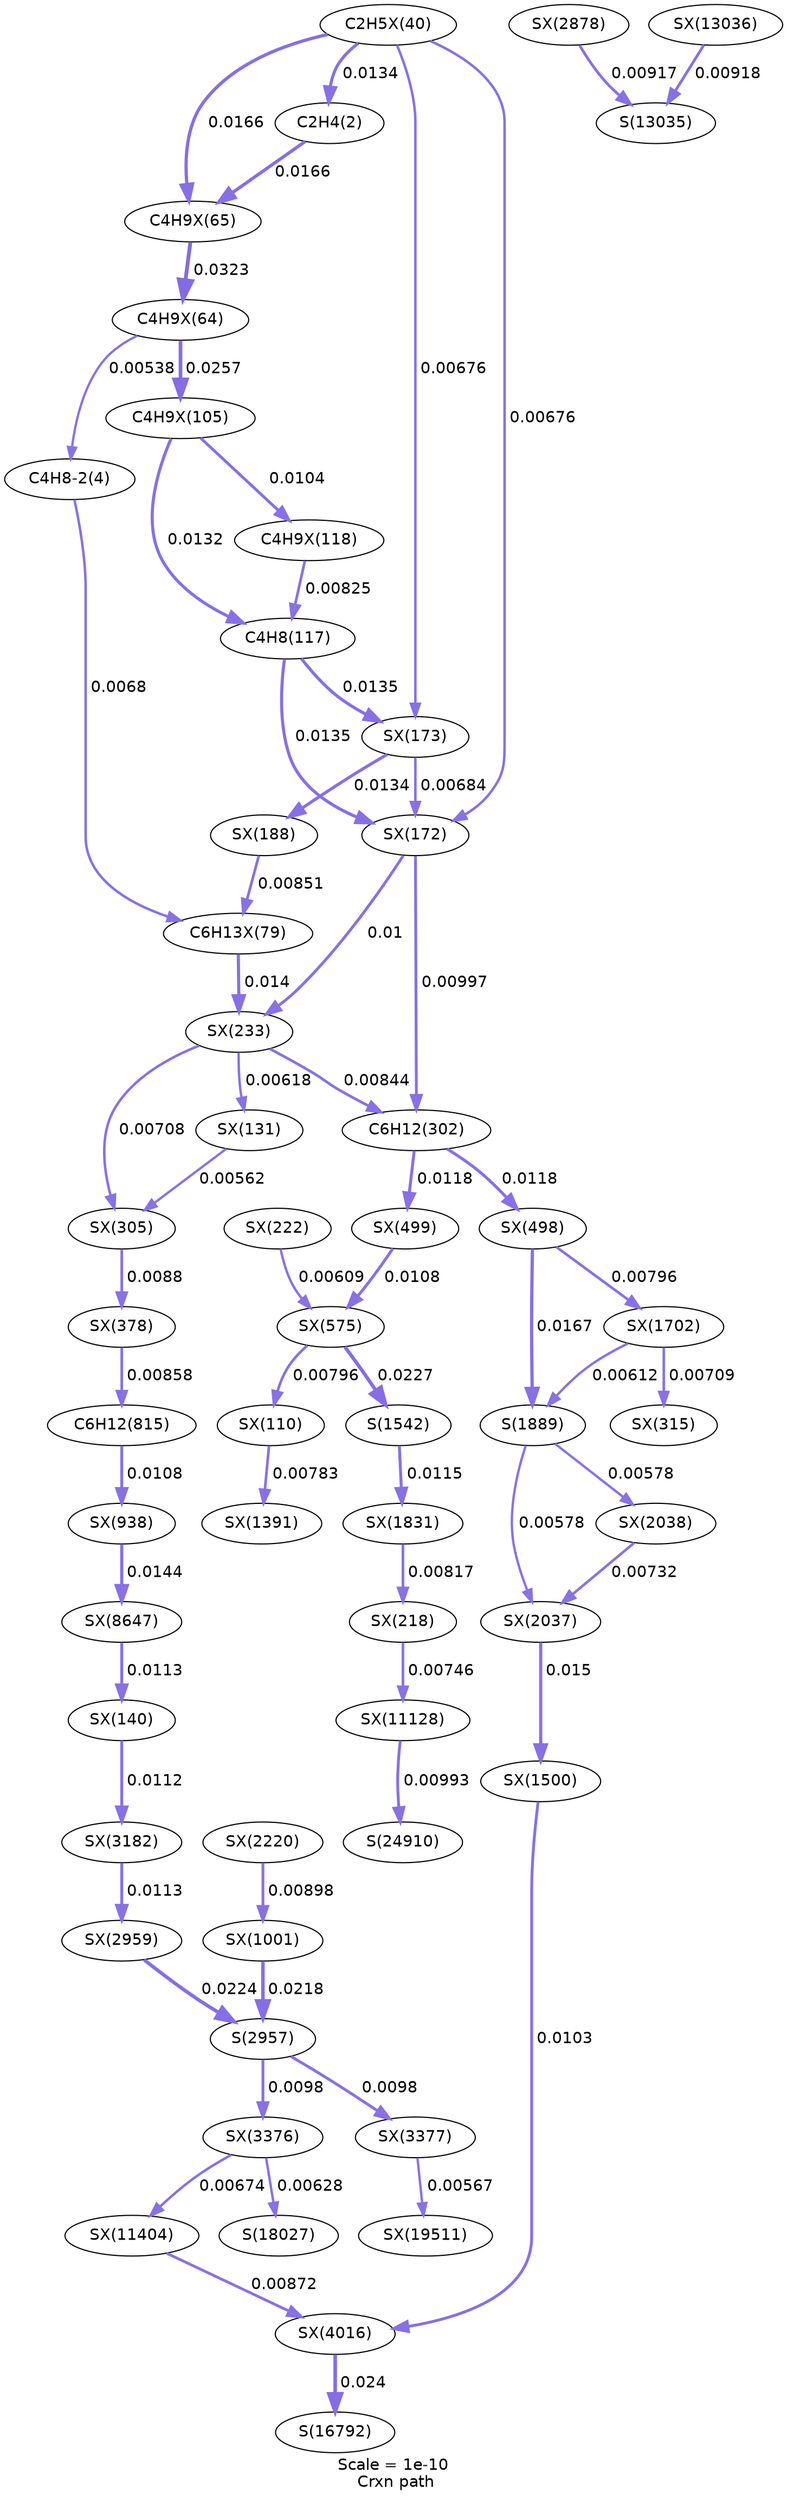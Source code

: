 digraph reaction_paths {
center=1;
s50 -> s5[fontname="Helvetica", style="setlinewidth(2.74)", arrowsize=1.37, color="0.7, 0.513, 0.9"
, label=" 0.0134"];
s5 -> s52[fontname="Helvetica", style="setlinewidth(2.9)", arrowsize=1.45, color="0.7, 0.517, 0.9"
, label=" 0.0166"];
s50 -> s52[fontname="Helvetica", style="setlinewidth(2.9)", arrowsize=1.45, color="0.7, 0.517, 0.9"
, label=" 0.0166"];
s50 -> s80[fontname="Helvetica", style="setlinewidth(2.23)", arrowsize=1.11, color="0.7, 0.507, 0.9"
, label=" 0.00676"];
s50 -> s79[fontname="Helvetica", style="setlinewidth(2.23)", arrowsize=1.11, color="0.7, 0.507, 0.9"
, label=" 0.00676"];
s52 -> s51[fontname="Helvetica", style="setlinewidth(3.41)", arrowsize=1.7, color="0.7, 0.532, 0.9"
, label=" 0.0323"];
s51 -> s7[fontname="Helvetica", style="setlinewidth(2.05)", arrowsize=1.03, color="0.7, 0.505, 0.9"
, label=" 0.00538"];
s51 -> s63[fontname="Helvetica", style="setlinewidth(3.24)", arrowsize=1.62, color="0.7, 0.526, 0.9"
, label=" 0.0257"];
s7 -> s57[fontname="Helvetica", style="setlinewidth(2.23)", arrowsize=1.12, color="0.7, 0.507, 0.9"
, label=" 0.0068"];
s63 -> s68[fontname="Helvetica", style="setlinewidth(2.55)", arrowsize=1.27, color="0.7, 0.51, 0.9"
, label=" 0.0104"];
s63 -> s9[fontname="Helvetica", style="setlinewidth(2.73)", arrowsize=1.37, color="0.7, 0.513, 0.9"
, label=" 0.0132"];
s68 -> s9[fontname="Helvetica", style="setlinewidth(2.38)", arrowsize=1.19, color="0.7, 0.508, 0.9"
, label=" 0.00825"];
s9 -> s80[fontname="Helvetica", style="setlinewidth(2.75)", arrowsize=1.38, color="0.7, 0.514, 0.9"
, label=" 0.0135"];
s9 -> s79[fontname="Helvetica", style="setlinewidth(2.75)", arrowsize=1.38, color="0.7, 0.514, 0.9"
, label=" 0.0135"];
s80 -> s88[fontname="Helvetica", style="setlinewidth(2.74)", arrowsize=1.37, color="0.7, 0.513, 0.9"
, label=" 0.0134"];
s80 -> s79[fontname="Helvetica", style="setlinewidth(2.24)", arrowsize=1.12, color="0.7, 0.507, 0.9"
, label=" 0.00684"];
s88 -> s57[fontname="Helvetica", style="setlinewidth(2.4)", arrowsize=1.2, color="0.7, 0.509, 0.9"
, label=" 0.00851"];
s57 -> s96[fontname="Helvetica", style="setlinewidth(2.78)", arrowsize=1.39, color="0.7, 0.514, 0.9"
, label=" 0.014"];
s96 -> s73[fontname="Helvetica", style="setlinewidth(2.16)", arrowsize=1.08, color="0.7, 0.506, 0.9"
, label=" 0.00618"];
s96 -> s102[fontname="Helvetica", style="setlinewidth(2.26)", arrowsize=1.13, color="0.7, 0.507, 0.9"
, label=" 0.00708"];
s79 -> s96[fontname="Helvetica", style="setlinewidth(2.53)", arrowsize=1.26, color="0.7, 0.51, 0.9"
, label=" 0.01"];
s96 -> s13[fontname="Helvetica", style="setlinewidth(2.39)", arrowsize=1.2, color="0.7, 0.508, 0.9"
, label=" 0.00844"];
s73 -> s102[fontname="Helvetica", style="setlinewidth(2.09)", arrowsize=1.04, color="0.7, 0.506, 0.9"
, label=" 0.00562"];
s102 -> s108[fontname="Helvetica", style="setlinewidth(2.43)", arrowsize=1.21, color="0.7, 0.509, 0.9"
, label=" 0.0088"];
s79 -> s13[fontname="Helvetica", style="setlinewidth(2.52)", arrowsize=1.26, color="0.7, 0.51, 0.9"
, label=" 0.00997"];
s13 -> s120[fontname="Helvetica", style="setlinewidth(2.65)", arrowsize=1.33, color="0.7, 0.512, 0.9"
, label=" 0.0118"];
s13 -> s119[fontname="Helvetica", style="setlinewidth(2.65)", arrowsize=1.33, color="0.7, 0.512, 0.9"
, label=" 0.0118"];
s108 -> s19[fontname="Helvetica", style="setlinewidth(2.41)", arrowsize=1.2, color="0.7, 0.509, 0.9"
, label=" 0.00858"];
s19 -> s132[fontname="Helvetica", style="setlinewidth(2.58)", arrowsize=1.29, color="0.7, 0.511, 0.9"
, label=" 0.0108"];
s120 -> s121[fontname="Helvetica", style="setlinewidth(2.58)", arrowsize=1.29, color="0.7, 0.511, 0.9"
, label=" 0.0108"];
s121 -> s67[fontname="Helvetica", style="setlinewidth(2.35)", arrowsize=1.18, color="0.7, 0.508, 0.9"
, label=" 0.00796"];
s94 -> s121[fontname="Helvetica", style="setlinewidth(2.15)", arrowsize=1.07, color="0.7, 0.506, 0.9"
, label=" 0.00609"];
s121 -> s21[fontname="Helvetica", style="setlinewidth(3.14)", arrowsize=1.57, color="0.7, 0.523, 0.9"
, label=" 0.0227"];
s67 -> s142[fontname="Helvetica", style="setlinewidth(2.34)", arrowsize=1.17, color="0.7, 0.508, 0.9"
, label=" 0.00783"];
s21 -> s148[fontname="Helvetica", style="setlinewidth(2.63)", arrowsize=1.31, color="0.7, 0.511, 0.9"
, label=" 0.0115"];
s119 -> s23[fontname="Helvetica", style="setlinewidth(2.91)", arrowsize=1.46, color="0.7, 0.517, 0.9"
, label=" 0.0167"];
s119 -> s146[fontname="Helvetica", style="setlinewidth(2.35)", arrowsize=1.18, color="0.7, 0.508, 0.9"
, label=" 0.00796"];
s146 -> s23[fontname="Helvetica", style="setlinewidth(2.15)", arrowsize=1.08, color="0.7, 0.506, 0.9"
, label=" 0.00612"];
s23 -> s150[fontname="Helvetica", style="setlinewidth(2.11)", arrowsize=1.05, color="0.7, 0.506, 0.9"
, label=" 0.00578"];
s23 -> s151[fontname="Helvetica", style="setlinewidth(2.11)", arrowsize=1.05, color="0.7, 0.506, 0.9"
, label=" 0.00578"];
s146 -> s104[fontname="Helvetica", style="setlinewidth(2.26)", arrowsize=1.13, color="0.7, 0.507, 0.9"
, label=" 0.00709"];
s152 -> s133[fontname="Helvetica", style="setlinewidth(2.44)", arrowsize=1.22, color="0.7, 0.509, 0.9"
, label=" 0.00898"];
s133 -> s27[fontname="Helvetica", style="setlinewidth(3.11)", arrowsize=1.56, color="0.7, 0.522, 0.9"
, label=" 0.0218"];
s158 -> s27[fontname="Helvetica", style="setlinewidth(3.13)", arrowsize=1.57, color="0.7, 0.522, 0.9"
, label=" 0.0224"];
s163 -> s158[fontname="Helvetica", style="setlinewidth(2.62)", arrowsize=1.31, color="0.7, 0.511, 0.9"
, label=" 0.0113"];
s27 -> s166[fontname="Helvetica", style="setlinewidth(2.51)", arrowsize=1.25, color="0.7, 0.51, 0.9"
, label=" 0.0098"];
s27 -> s167[fontname="Helvetica", style="setlinewidth(2.51)", arrowsize=1.25, color="0.7, 0.51, 0.9"
, label=" 0.0098"];
s76 -> s163[fontname="Helvetica", style="setlinewidth(2.61)", arrowsize=1.3, color="0.7, 0.511, 0.9"
, label=" 0.0112"];
s132 -> s175[fontname="Helvetica", style="setlinewidth(2.8)", arrowsize=1.4, color="0.7, 0.514, 0.9"
, label=" 0.0144"];
s175 -> s76[fontname="Helvetica", style="setlinewidth(2.62)", arrowsize=1.31, color="0.7, 0.511, 0.9"
, label=" 0.0113"];
s148 -> s93[fontname="Helvetica", style="setlinewidth(2.37)", arrowsize=1.19, color="0.7, 0.508, 0.9"
, label=" 0.00817"];
s93 -> s180[fontname="Helvetica", style="setlinewidth(2.3)", arrowsize=1.15, color="0.7, 0.507, 0.9"
, label=" 0.00746"];
s150 -> s145[fontname="Helvetica", style="setlinewidth(2.83)", arrowsize=1.41, color="0.7, 0.515, 0.9"
, label=" 0.015"];
s151 -> s150[fontname="Helvetica", style="setlinewidth(2.29)", arrowsize=1.14, color="0.7, 0.507, 0.9"
, label=" 0.00732"];
s145 -> s169[fontname="Helvetica", style="setlinewidth(2.54)", arrowsize=1.27, color="0.7, 0.51, 0.9"
, label=" 0.0103"];
s157 -> s40[fontname="Helvetica", style="setlinewidth(2.46)", arrowsize=1.23, color="0.7, 0.509, 0.9"
, label=" 0.00917"];
s184 -> s40[fontname="Helvetica", style="setlinewidth(2.46)", arrowsize=1.23, color="0.7, 0.509, 0.9"
, label=" 0.00918"];
s169 -> s42[fontname="Helvetica", style="setlinewidth(3.18)", arrowsize=1.59, color="0.7, 0.524, 0.9"
, label=" 0.024"];
s182 -> s169[fontname="Helvetica", style="setlinewidth(2.42)", arrowsize=1.21, color="0.7, 0.509, 0.9"
, label=" 0.00872"];
s166 -> s182[fontname="Helvetica", style="setlinewidth(2.23)", arrowsize=1.11, color="0.7, 0.507, 0.9"
, label=" 0.00674"];
s166 -> s43[fontname="Helvetica", style="setlinewidth(2.17)", arrowsize=1.09, color="0.7, 0.506, 0.9"
, label=" 0.00628"];
s167 -> s190[fontname="Helvetica", style="setlinewidth(2.09)", arrowsize=1.05, color="0.7, 0.506, 0.9"
, label=" 0.00567"];
s180 -> s46[fontname="Helvetica", style="setlinewidth(2.52)", arrowsize=1.26, color="0.7, 0.51, 0.9"
, label=" 0.00993"];
s5 [ fontname="Helvetica", label="C2H4(2)"];
s7 [ fontname="Helvetica", label="C4H8-2(4)"];
s9 [ fontname="Helvetica", label="C4H8(117)"];
s13 [ fontname="Helvetica", label="C6H12(302)"];
s19 [ fontname="Helvetica", label="C6H12(815)"];
s21 [ fontname="Helvetica", label="S(1542)"];
s23 [ fontname="Helvetica", label="S(1889)"];
s27 [ fontname="Helvetica", label="S(2957)"];
s40 [ fontname="Helvetica", label="S(13035)"];
s42 [ fontname="Helvetica", label="S(16792)"];
s43 [ fontname="Helvetica", label="S(18027)"];
s46 [ fontname="Helvetica", label="S(24910)"];
s50 [ fontname="Helvetica", label="C2H5X(40)"];
s51 [ fontname="Helvetica", label="C4H9X(64)"];
s52 [ fontname="Helvetica", label="C4H9X(65)"];
s57 [ fontname="Helvetica", label="C6H13X(79)"];
s63 [ fontname="Helvetica", label="C4H9X(105)"];
s67 [ fontname="Helvetica", label="SX(110)"];
s68 [ fontname="Helvetica", label="C4H9X(118)"];
s73 [ fontname="Helvetica", label="SX(131)"];
s76 [ fontname="Helvetica", label="SX(140)"];
s79 [ fontname="Helvetica", label="SX(172)"];
s80 [ fontname="Helvetica", label="SX(173)"];
s88 [ fontname="Helvetica", label="SX(188)"];
s93 [ fontname="Helvetica", label="SX(218)"];
s94 [ fontname="Helvetica", label="SX(222)"];
s96 [ fontname="Helvetica", label="SX(233)"];
s102 [ fontname="Helvetica", label="SX(305)"];
s104 [ fontname="Helvetica", label="SX(315)"];
s108 [ fontname="Helvetica", label="SX(378)"];
s119 [ fontname="Helvetica", label="SX(498)"];
s120 [ fontname="Helvetica", label="SX(499)"];
s121 [ fontname="Helvetica", label="SX(575)"];
s132 [ fontname="Helvetica", label="SX(938)"];
s133 [ fontname="Helvetica", label="SX(1001)"];
s142 [ fontname="Helvetica", label="SX(1391)"];
s145 [ fontname="Helvetica", label="SX(1500)"];
s146 [ fontname="Helvetica", label="SX(1702)"];
s148 [ fontname="Helvetica", label="SX(1831)"];
s150 [ fontname="Helvetica", label="SX(2037)"];
s151 [ fontname="Helvetica", label="SX(2038)"];
s152 [ fontname="Helvetica", label="SX(2220)"];
s157 [ fontname="Helvetica", label="SX(2878)"];
s158 [ fontname="Helvetica", label="SX(2959)"];
s163 [ fontname="Helvetica", label="SX(3182)"];
s166 [ fontname="Helvetica", label="SX(3376)"];
s167 [ fontname="Helvetica", label="SX(3377)"];
s169 [ fontname="Helvetica", label="SX(4016)"];
s175 [ fontname="Helvetica", label="SX(8647)"];
s180 [ fontname="Helvetica", label="SX(11128)"];
s182 [ fontname="Helvetica", label="SX(11404)"];
s184 [ fontname="Helvetica", label="SX(13036)"];
s190 [ fontname="Helvetica", label="SX(19511)"];
 label = "Scale = 1e-10\l Crxn path";
 fontname = "Helvetica";
}
